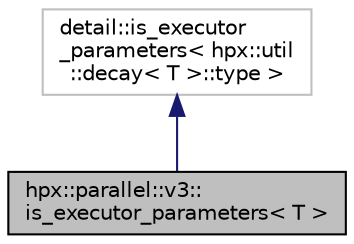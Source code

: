 digraph "hpx::parallel::v3::is_executor_parameters&lt; T &gt;"
{
  edge [fontname="Helvetica",fontsize="10",labelfontname="Helvetica",labelfontsize="10"];
  node [fontname="Helvetica",fontsize="10",shape=record];
  Node4 [label="hpx::parallel::v3::\lis_executor_parameters\< T \>",height=0.2,width=0.4,color="black", fillcolor="grey75", style="filled", fontcolor="black"];
  Node5 -> Node4 [dir="back",color="midnightblue",fontsize="10",style="solid",fontname="Helvetica"];
  Node5 [label="detail::is_executor\l_parameters\< hpx::util\l::decay\< T \>::type \>",height=0.2,width=0.4,color="grey75", fillcolor="white", style="filled"];
}
